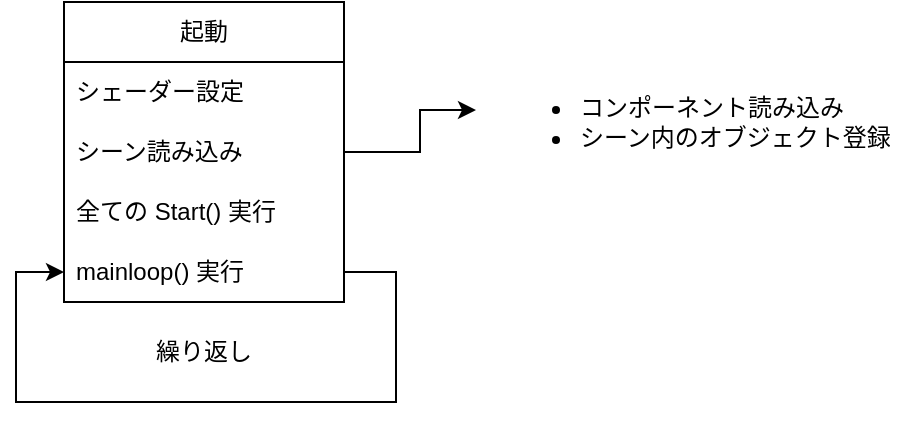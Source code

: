 <mxfile version="22.1.9" type="github">
  <diagram name="ページ1" id="hD4opN9VpknbNqU1b7Oj">
    <mxGraphModel dx="1434" dy="772" grid="1" gridSize="10" guides="1" tooltips="1" connect="1" arrows="1" fold="1" page="1" pageScale="1" pageWidth="827" pageHeight="1169" math="0" shadow="0">
      <root>
        <mxCell id="0" />
        <mxCell id="1" parent="0" />
        <mxCell id="AUF0hyaP5ivSWC6ZNrzQ-1" value="起動" style="swimlane;fontStyle=0;childLayout=stackLayout;horizontal=1;startSize=30;horizontalStack=0;resizeParent=1;resizeParentMax=0;resizeLast=0;collapsible=1;marginBottom=0;whiteSpace=wrap;html=1;" parent="1" vertex="1">
          <mxGeometry x="344" y="240" width="140" height="150" as="geometry" />
        </mxCell>
        <mxCell id="AUF0hyaP5ivSWC6ZNrzQ-2" value="シェーダー設定" style="text;strokeColor=none;fillColor=none;align=left;verticalAlign=middle;spacingLeft=4;spacingRight=4;overflow=hidden;points=[[0,0.5],[1,0.5]];portConstraint=eastwest;rotatable=0;whiteSpace=wrap;html=1;" parent="AUF0hyaP5ivSWC6ZNrzQ-1" vertex="1">
          <mxGeometry y="30" width="140" height="30" as="geometry" />
        </mxCell>
        <mxCell id="AUF0hyaP5ivSWC6ZNrzQ-3" value="シーン読み込み" style="text;strokeColor=none;fillColor=none;align=left;verticalAlign=middle;spacingLeft=4;spacingRight=4;overflow=hidden;points=[[0,0.5],[1,0.5]];portConstraint=eastwest;rotatable=0;whiteSpace=wrap;html=1;" parent="AUF0hyaP5ivSWC6ZNrzQ-1" vertex="1">
          <mxGeometry y="60" width="140" height="30" as="geometry" />
        </mxCell>
        <mxCell id="xLFt_ngKc4ZPYv_Qw4S8-3" value="全ての Start() 実行" style="text;strokeColor=none;fillColor=none;align=left;verticalAlign=middle;spacingLeft=4;spacingRight=4;overflow=hidden;points=[[0,0.5],[1,0.5]];portConstraint=eastwest;rotatable=0;whiteSpace=wrap;html=1;" vertex="1" parent="AUF0hyaP5ivSWC6ZNrzQ-1">
          <mxGeometry y="90" width="140" height="30" as="geometry" />
        </mxCell>
        <mxCell id="xLFt_ngKc4ZPYv_Qw4S8-10" style="edgeStyle=orthogonalEdgeStyle;rounded=0;orthogonalLoop=1;jettySize=auto;html=1;exitX=1;exitY=0.5;exitDx=0;exitDy=0;entryX=0;entryY=0.5;entryDx=0;entryDy=0;" edge="1" parent="AUF0hyaP5ivSWC6ZNrzQ-1" source="xLFt_ngKc4ZPYv_Qw4S8-8" target="xLFt_ngKc4ZPYv_Qw4S8-8">
          <mxGeometry relative="1" as="geometry">
            <mxPoint x="-14" y="135" as="targetPoint" />
            <Array as="points">
              <mxPoint x="166" y="135" />
              <mxPoint x="166" y="200" />
              <mxPoint x="-24" y="200" />
              <mxPoint x="-24" y="135" />
            </Array>
          </mxGeometry>
        </mxCell>
        <mxCell id="xLFt_ngKc4ZPYv_Qw4S8-8" value="mainloop() 実行" style="text;strokeColor=none;fillColor=none;align=left;verticalAlign=middle;spacingLeft=4;spacingRight=4;overflow=hidden;points=[[0,0.5],[1,0.5]];portConstraint=eastwest;rotatable=0;whiteSpace=wrap;html=1;" vertex="1" parent="AUF0hyaP5ivSWC6ZNrzQ-1">
          <mxGeometry y="120" width="140" height="30" as="geometry" />
        </mxCell>
        <mxCell id="xLFt_ngKc4ZPYv_Qw4S8-6" value="&lt;ul&gt;&lt;li&gt;コンポーネント読み込み&lt;/li&gt;&lt;li&gt;シーン内のオブジェクト登録&lt;/li&gt;&lt;/ul&gt;" style="text;strokeColor=none;fillColor=none;html=1;whiteSpace=wrap;verticalAlign=middle;overflow=hidden;" vertex="1" parent="1">
          <mxGeometry x="560" y="260" width="200" height="80" as="geometry" />
        </mxCell>
        <mxCell id="xLFt_ngKc4ZPYv_Qw4S8-5" style="edgeStyle=orthogonalEdgeStyle;rounded=0;orthogonalLoop=1;jettySize=auto;html=1;exitX=1;exitY=0.5;exitDx=0;exitDy=0;entryX=-0.05;entryY=0.425;entryDx=0;entryDy=0;entryPerimeter=0;" edge="1" parent="1" source="AUF0hyaP5ivSWC6ZNrzQ-3" target="xLFt_ngKc4ZPYv_Qw4S8-6">
          <mxGeometry relative="1" as="geometry">
            <mxPoint x="560" y="315" as="targetPoint" />
          </mxGeometry>
        </mxCell>
        <mxCell id="xLFt_ngKc4ZPYv_Qw4S8-11" value="繰り返し" style="text;html=1;strokeColor=none;fillColor=none;align=center;verticalAlign=middle;whiteSpace=wrap;rounded=0;" vertex="1" parent="1">
          <mxGeometry x="366" y="400" width="96" height="30" as="geometry" />
        </mxCell>
      </root>
    </mxGraphModel>
  </diagram>
</mxfile>
